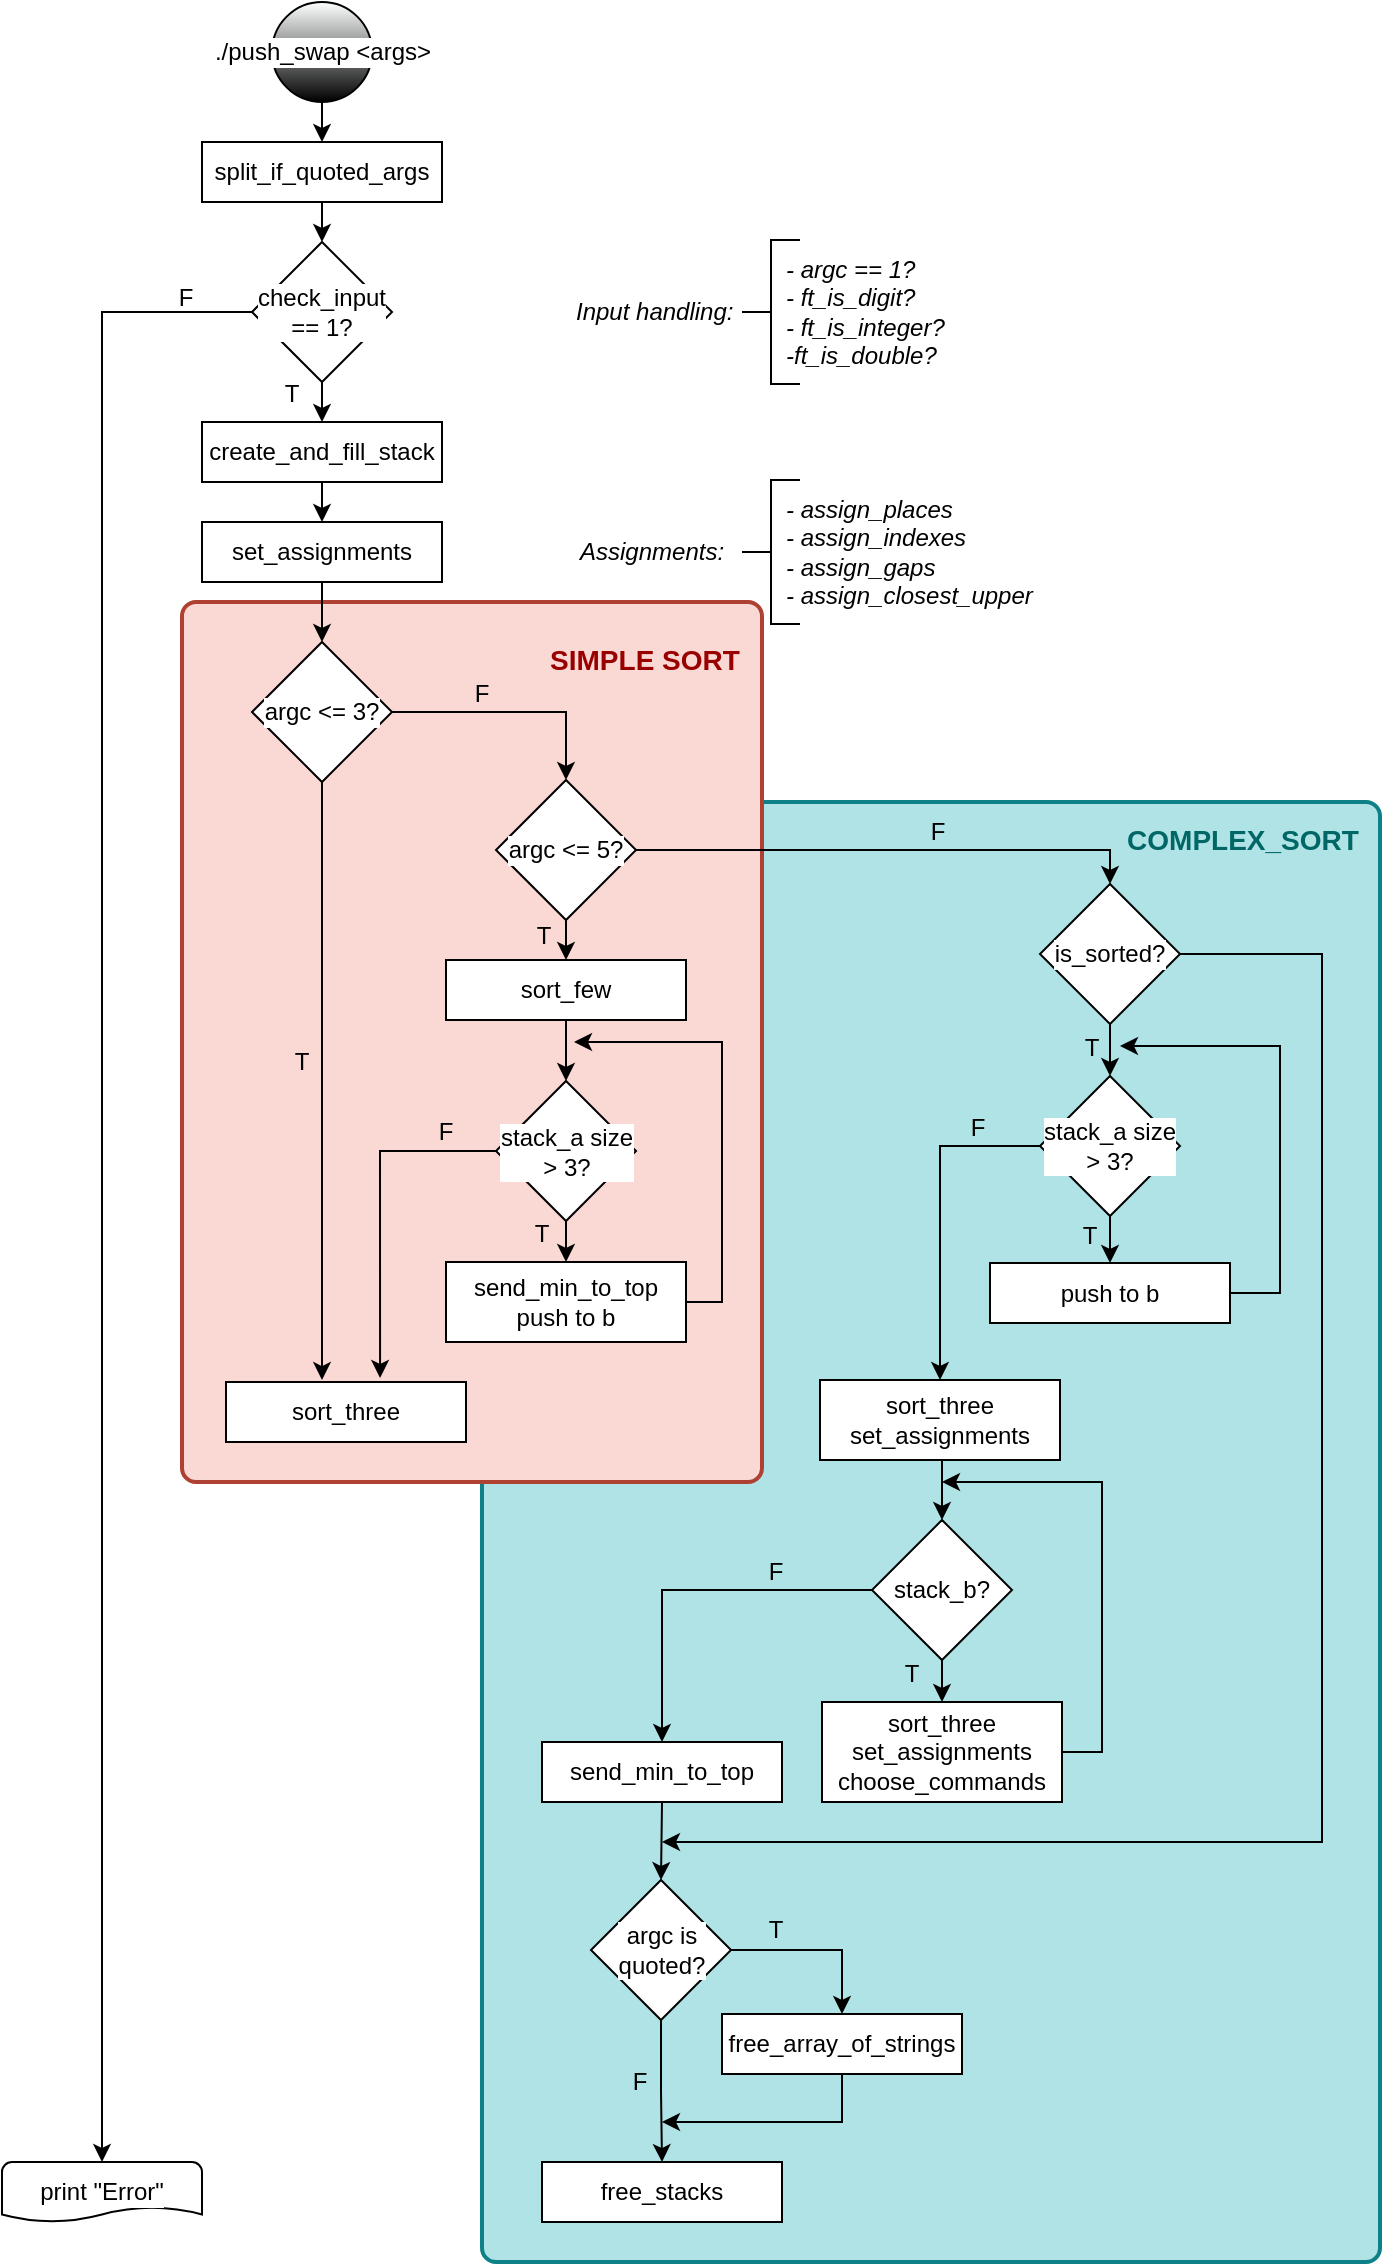 <mxfile version="21.4.0" type="device">
  <diagram name="Page-1" id="NsKaNp90tAVrkBalr9Xl">
    <mxGraphModel dx="1587" dy="1048" grid="1" gridSize="10" guides="1" tooltips="1" connect="1" arrows="1" fold="1" page="1" pageScale="1" pageWidth="827" pageHeight="1169" background="#ffffff" math="0" shadow="0">
      <root>
        <mxCell id="0" />
        <mxCell id="1" parent="0" />
        <mxCell id="noQNSdCS3jOvXwd86y0i-93" value="" style="rounded=1;whiteSpace=wrap;html=1;absoluteArcSize=1;arcSize=14;strokeWidth=2;fillColor=#b0e3e6;strokeColor=#0e8088;" vertex="1" parent="1">
          <mxGeometry x="280" y="420" width="449" height="730" as="geometry" />
        </mxCell>
        <mxCell id="noQNSdCS3jOvXwd86y0i-92" value="" style="rounded=1;whiteSpace=wrap;html=1;absoluteArcSize=1;arcSize=14;strokeWidth=2;fillColor=#fad9d5;strokeColor=#ae4132;" vertex="1" parent="1">
          <mxGeometry x="130" y="320" width="290" height="440" as="geometry" />
        </mxCell>
        <mxCell id="noQNSdCS3jOvXwd86y0i-7" style="edgeStyle=orthogonalEdgeStyle;rounded=0;orthogonalLoop=1;jettySize=auto;html=1;exitX=0.5;exitY=1;exitDx=0;exitDy=0;entryX=0.5;entryY=0;entryDx=0;entryDy=0;strokeColor=#000000;" edge="1" parent="1" target="noQNSdCS3jOvXwd86y0i-6">
          <mxGeometry relative="1" as="geometry">
            <mxPoint x="200" y="70" as="sourcePoint" />
          </mxGeometry>
        </mxCell>
        <mxCell id="noQNSdCS3jOvXwd86y0i-3" value="" style="ellipse;whiteSpace=wrap;html=1;aspect=fixed;fillColor=#feffff;fillStyle=solid;gradientColor=default;strokeColor=#000000;" vertex="1" parent="1">
          <mxGeometry x="175" y="20" width="50" height="50" as="geometry" />
        </mxCell>
        <mxCell id="noQNSdCS3jOvXwd86y0i-4" value="./push_swap &amp;lt;args&amp;gt;" style="text;strokeColor=none;align=center;fillColor=none;html=1;verticalAlign=middle;whiteSpace=wrap;rounded=0;fontColor=#000000;labelBackgroundColor=#FFFFFF;fontFamily=Helvetica;fontStyle=0" vertex="1" parent="1">
          <mxGeometry x="127.5" y="30" width="145" height="30" as="geometry" />
        </mxCell>
        <mxCell id="noQNSdCS3jOvXwd86y0i-9" style="edgeStyle=orthogonalEdgeStyle;rounded=0;orthogonalLoop=1;jettySize=auto;html=1;exitX=0.5;exitY=1;exitDx=0;exitDy=0;entryX=0.5;entryY=0;entryDx=0;entryDy=0;strokeColor=#000000;" edge="1" parent="1" source="noQNSdCS3jOvXwd86y0i-6">
          <mxGeometry relative="1" as="geometry">
            <mxPoint x="200" y="140" as="targetPoint" />
          </mxGeometry>
        </mxCell>
        <mxCell id="noQNSdCS3jOvXwd86y0i-6" value="split_if_quoted_args" style="rounded=0;whiteSpace=wrap;html=1;absoluteArcSize=1;arcSize=14;strokeWidth=1;labelBackgroundColor=#FFFFFF;fillColor=#FFFFFF;labelBorderColor=none;fontColor=#000000;strokeColor=#000000;" vertex="1" parent="1">
          <mxGeometry x="140" y="90" width="120" height="30" as="geometry" />
        </mxCell>
        <mxCell id="noQNSdCS3jOvXwd86y0i-12" style="edgeStyle=orthogonalEdgeStyle;rounded=0;orthogonalLoop=1;jettySize=auto;html=1;exitX=0.5;exitY=1;exitDx=0;exitDy=0;exitPerimeter=0;entryX=0.5;entryY=0;entryDx=0;entryDy=0;strokeColor=#000000;fontColor=#000000;" edge="1" parent="1" source="noQNSdCS3jOvXwd86y0i-10" target="noQNSdCS3jOvXwd86y0i-11">
          <mxGeometry relative="1" as="geometry" />
        </mxCell>
        <mxCell id="noQNSdCS3jOvXwd86y0i-21" style="edgeStyle=orthogonalEdgeStyle;rounded=0;orthogonalLoop=1;jettySize=auto;html=1;exitX=0;exitY=0.5;exitDx=0;exitDy=0;exitPerimeter=0;strokeColor=#000000;" edge="1" parent="1" source="noQNSdCS3jOvXwd86y0i-10" target="noQNSdCS3jOvXwd86y0i-22">
          <mxGeometry relative="1" as="geometry">
            <mxPoint x="90" y="820" as="targetPoint" />
          </mxGeometry>
        </mxCell>
        <mxCell id="noQNSdCS3jOvXwd86y0i-10" value="&lt;div&gt;check_input&lt;/div&gt;&lt;div&gt;== 1?&lt;/div&gt;" style="strokeWidth=1;html=1;shape=mxgraph.flowchart.decision;whiteSpace=wrap;fillColor=#FFFFFF;strokeColor=#000000;fontColor=#000000;rounded=0;arcSize=14;labelBackgroundColor=#FFFFFF;labelBorderColor=none;" vertex="1" parent="1">
          <mxGeometry x="165" y="140" width="70" height="70" as="geometry" />
        </mxCell>
        <mxCell id="noQNSdCS3jOvXwd86y0i-14" style="edgeStyle=orthogonalEdgeStyle;rounded=0;orthogonalLoop=1;jettySize=auto;html=1;exitX=0.5;exitY=1;exitDx=0;exitDy=0;entryX=0.5;entryY=0;entryDx=0;entryDy=0;strokeColor=#000000;" edge="1" parent="1" source="noQNSdCS3jOvXwd86y0i-11" target="noQNSdCS3jOvXwd86y0i-13">
          <mxGeometry relative="1" as="geometry" />
        </mxCell>
        <mxCell id="noQNSdCS3jOvXwd86y0i-11" value="create_and_fill_stack" style="rounded=0;whiteSpace=wrap;html=1;absoluteArcSize=1;arcSize=14;strokeWidth=1;labelBackgroundColor=#FFFFFF;fillColor=#FFFFFF;labelBorderColor=none;fontColor=#000000;strokeColor=#000000;" vertex="1" parent="1">
          <mxGeometry x="140" y="230" width="120" height="30" as="geometry" />
        </mxCell>
        <mxCell id="noQNSdCS3jOvXwd86y0i-18" style="edgeStyle=orthogonalEdgeStyle;rounded=0;orthogonalLoop=1;jettySize=auto;html=1;exitX=0.5;exitY=1;exitDx=0;exitDy=0;entryX=0.5;entryY=0;entryDx=0;entryDy=0;entryPerimeter=0;strokeColor=#000000;" edge="1" parent="1" source="noQNSdCS3jOvXwd86y0i-13" target="noQNSdCS3jOvXwd86y0i-17">
          <mxGeometry relative="1" as="geometry" />
        </mxCell>
        <mxCell id="noQNSdCS3jOvXwd86y0i-13" value="set_assignments" style="rounded=0;whiteSpace=wrap;html=1;absoluteArcSize=1;arcSize=14;strokeWidth=1;labelBackgroundColor=#FFFFFF;fillColor=#FFFFFF;labelBorderColor=none;fontColor=#000000;strokeColor=#000000;" vertex="1" parent="1">
          <mxGeometry x="140" y="280" width="120" height="30" as="geometry" />
        </mxCell>
        <mxCell id="noQNSdCS3jOvXwd86y0i-15" value="&lt;div&gt;- argc == 1?&lt;/div&gt;&lt;div&gt;- ft_is_digit?&lt;/div&gt;&lt;div&gt;- ft_is_integer?&lt;/div&gt;&lt;div&gt;-ft_is_double?&lt;br&gt;&lt;/div&gt;" style="text;strokeColor=none;align=left;fillColor=none;html=1;verticalAlign=middle;whiteSpace=wrap;rounded=0;fontColor=#000000;fontStyle=2" vertex="1" parent="1">
          <mxGeometry x="430" y="140" width="90" height="70" as="geometry" />
        </mxCell>
        <mxCell id="noQNSdCS3jOvXwd86y0i-16" value="&lt;div&gt;- assign_places&lt;/div&gt;&lt;div&gt;- assign_indexes&lt;/div&gt;&lt;div&gt;- assign_gaps&lt;/div&gt;&lt;div&gt;- assign_closest_upper&lt;br&gt;&lt;/div&gt;" style="text;strokeColor=none;align=left;fillColor=none;html=1;verticalAlign=middle;whiteSpace=wrap;rounded=0;fontColor=#000000;fontStyle=2" vertex="1" parent="1">
          <mxGeometry x="430" y="260" width="140" height="70" as="geometry" />
        </mxCell>
        <mxCell id="noQNSdCS3jOvXwd86y0i-25" style="edgeStyle=orthogonalEdgeStyle;rounded=0;orthogonalLoop=1;jettySize=auto;html=1;exitX=1;exitY=0.5;exitDx=0;exitDy=0;exitPerimeter=0;entryX=0.5;entryY=0;entryDx=0;entryDy=0;entryPerimeter=0;strokeColor=#000000;" edge="1" parent="1" source="noQNSdCS3jOvXwd86y0i-17" target="noQNSdCS3jOvXwd86y0i-24">
          <mxGeometry relative="1" as="geometry" />
        </mxCell>
        <mxCell id="noQNSdCS3jOvXwd86y0i-40" style="edgeStyle=orthogonalEdgeStyle;rounded=0;orthogonalLoop=1;jettySize=auto;html=1;exitX=0.5;exitY=1;exitDx=0;exitDy=0;exitPerimeter=0;entryX=0.4;entryY=-0.033;entryDx=0;entryDy=0;entryPerimeter=0;strokeColor=#000000;" edge="1" parent="1" source="noQNSdCS3jOvXwd86y0i-17" target="noQNSdCS3jOvXwd86y0i-32">
          <mxGeometry relative="1" as="geometry" />
        </mxCell>
        <mxCell id="noQNSdCS3jOvXwd86y0i-17" value="argc &amp;lt;= 3?" style="strokeWidth=1;html=1;shape=mxgraph.flowchart.decision;whiteSpace=wrap;fillColor=#FFFFFF;strokeColor=#000000;fontColor=#000000;rounded=0;arcSize=14;labelBackgroundColor=#FFFFFF;labelBorderColor=none;" vertex="1" parent="1">
          <mxGeometry x="165" y="340" width="70" height="70" as="geometry" />
        </mxCell>
        <mxCell id="noQNSdCS3jOvXwd86y0i-19" value="T" style="text;strokeColor=none;align=center;fillColor=none;html=1;verticalAlign=middle;whiteSpace=wrap;rounded=0;fontColor=#000000;fontStyle=0;" vertex="1" parent="1">
          <mxGeometry x="175" y="206" width="20" height="20" as="geometry" />
        </mxCell>
        <mxCell id="noQNSdCS3jOvXwd86y0i-22" value="print &quot;Error&quot;" style="strokeWidth=1;html=1;shape=mxgraph.flowchart.document2;whiteSpace=wrap;size=0.25;fillColor=#FFFFFF;strokeColor=#000000;fontColor=#000000;rounded=0;arcSize=14;labelBackgroundColor=#FFFFFF;labelBorderColor=none;" vertex="1" parent="1">
          <mxGeometry x="40" y="1100" width="100" height="30" as="geometry" />
        </mxCell>
        <mxCell id="noQNSdCS3jOvXwd86y0i-23" value="F" style="text;strokeColor=none;align=center;fillColor=none;html=1;verticalAlign=middle;whiteSpace=wrap;rounded=0;fontColor=#000000;fontStyle=0;" vertex="1" parent="1">
          <mxGeometry x="122" y="158" width="20" height="20" as="geometry" />
        </mxCell>
        <mxCell id="noQNSdCS3jOvXwd86y0i-35" style="edgeStyle=orthogonalEdgeStyle;rounded=0;orthogonalLoop=1;jettySize=auto;html=1;exitX=0.5;exitY=1;exitDx=0;exitDy=0;exitPerimeter=0;entryX=0.5;entryY=0;entryDx=0;entryDy=0;strokeColor=#000000;" edge="1" parent="1" source="noQNSdCS3jOvXwd86y0i-24" target="noQNSdCS3jOvXwd86y0i-26">
          <mxGeometry relative="1" as="geometry" />
        </mxCell>
        <mxCell id="noQNSdCS3jOvXwd86y0i-64" style="edgeStyle=orthogonalEdgeStyle;rounded=0;orthogonalLoop=1;jettySize=auto;html=1;exitX=1;exitY=0.5;exitDx=0;exitDy=0;exitPerimeter=0;entryX=0.5;entryY=0;entryDx=0;entryDy=0;entryPerimeter=0;strokeColor=#000000;" edge="1" parent="1" source="noQNSdCS3jOvXwd86y0i-24" target="noQNSdCS3jOvXwd86y0i-47">
          <mxGeometry relative="1" as="geometry">
            <Array as="points">
              <mxPoint x="594" y="444" />
            </Array>
          </mxGeometry>
        </mxCell>
        <mxCell id="noQNSdCS3jOvXwd86y0i-24" value="argc &amp;lt;= 5?" style="strokeWidth=1;html=1;shape=mxgraph.flowchart.decision;whiteSpace=wrap;fillColor=#FFFFFF;strokeColor=#000000;fontColor=#000000;rounded=0;arcSize=14;labelBackgroundColor=#FFFFFF;labelBorderColor=none;" vertex="1" parent="1">
          <mxGeometry x="287" y="409" width="70" height="70" as="geometry" />
        </mxCell>
        <mxCell id="noQNSdCS3jOvXwd86y0i-34" style="edgeStyle=orthogonalEdgeStyle;rounded=0;orthogonalLoop=1;jettySize=auto;html=1;exitX=0.5;exitY=1;exitDx=0;exitDy=0;entryX=0.5;entryY=0;entryDx=0;entryDy=0;entryPerimeter=0;strokeColor=#000000;" edge="1" parent="1" source="noQNSdCS3jOvXwd86y0i-26" target="noQNSdCS3jOvXwd86y0i-29">
          <mxGeometry relative="1" as="geometry" />
        </mxCell>
        <mxCell id="noQNSdCS3jOvXwd86y0i-26" value="sort_few" style="rounded=0;whiteSpace=wrap;html=1;absoluteArcSize=1;arcSize=14;strokeWidth=1;labelBackgroundColor=#FFFFFF;fillColor=#FFFFFF;labelBorderColor=none;fontColor=#000000;strokeColor=#000000;" vertex="1" parent="1">
          <mxGeometry x="262" y="499" width="120" height="30" as="geometry" />
        </mxCell>
        <mxCell id="noQNSdCS3jOvXwd86y0i-27" value="T" style="text;strokeColor=none;align=center;fillColor=none;html=1;verticalAlign=middle;whiteSpace=wrap;rounded=0;fontColor=#000000;fontStyle=0;" vertex="1" parent="1">
          <mxGeometry x="180" y="540" width="20" height="20" as="geometry" />
        </mxCell>
        <mxCell id="noQNSdCS3jOvXwd86y0i-28" value="F" style="text;strokeColor=none;align=center;fillColor=none;html=1;verticalAlign=middle;whiteSpace=wrap;rounded=0;fontColor=#000000;fontStyle=0;" vertex="1" parent="1">
          <mxGeometry x="270" y="356" width="20" height="20" as="geometry" />
        </mxCell>
        <mxCell id="noQNSdCS3jOvXwd86y0i-36" style="edgeStyle=orthogonalEdgeStyle;rounded=0;orthogonalLoop=1;jettySize=auto;html=1;exitX=0.5;exitY=1;exitDx=0;exitDy=0;exitPerimeter=0;entryX=0.5;entryY=0;entryDx=0;entryDy=0;strokeColor=#000000;" edge="1" parent="1" source="noQNSdCS3jOvXwd86y0i-29" target="noQNSdCS3jOvXwd86y0i-31">
          <mxGeometry relative="1" as="geometry" />
        </mxCell>
        <mxCell id="noQNSdCS3jOvXwd86y0i-41" style="edgeStyle=orthogonalEdgeStyle;rounded=0;orthogonalLoop=1;jettySize=auto;html=1;exitX=0;exitY=0.5;exitDx=0;exitDy=0;exitPerimeter=0;strokeColor=#000000;entryX=0.642;entryY=-0.067;entryDx=0;entryDy=0;entryPerimeter=0;" edge="1" parent="1" source="noQNSdCS3jOvXwd86y0i-29" target="noQNSdCS3jOvXwd86y0i-32">
          <mxGeometry relative="1" as="geometry">
            <mxPoint x="226" y="690" as="targetPoint" />
          </mxGeometry>
        </mxCell>
        <mxCell id="noQNSdCS3jOvXwd86y0i-29" value="stack_a size&lt;br&gt;&amp;gt; 3?" style="strokeWidth=1;shape=mxgraph.flowchart.decision;fillColor=#FFFFFF;strokeColor=#000000;fontColor=#000000;rounded=0;arcSize=14;labelBackgroundColor=#FFFFFF;labelBorderColor=none;html=1;spacing=0;" vertex="1" parent="1">
          <mxGeometry x="287" y="559.5" width="70" height="70" as="geometry" />
        </mxCell>
        <mxCell id="noQNSdCS3jOvXwd86y0i-59" style="edgeStyle=orthogonalEdgeStyle;rounded=0;orthogonalLoop=1;jettySize=auto;html=1;exitX=1;exitY=0.5;exitDx=0;exitDy=0;strokeColor=#000000;" edge="1" parent="1" source="noQNSdCS3jOvXwd86y0i-31">
          <mxGeometry relative="1" as="geometry">
            <mxPoint x="326" y="540" as="targetPoint" />
            <Array as="points">
              <mxPoint x="400" y="670" />
              <mxPoint x="400" y="540" />
            </Array>
          </mxGeometry>
        </mxCell>
        <mxCell id="noQNSdCS3jOvXwd86y0i-31" value="&lt;div&gt;send_min_to_top&lt;/div&gt;&lt;div&gt;push to b&lt;br&gt;&lt;/div&gt;" style="rounded=0;whiteSpace=wrap;html=1;absoluteArcSize=1;arcSize=14;strokeWidth=1;labelBackgroundColor=#FFFFFF;fillColor=#FFFFFF;labelBorderColor=none;fontColor=#000000;strokeColor=#000000;" vertex="1" parent="1">
          <mxGeometry x="262" y="650" width="120" height="40" as="geometry" />
        </mxCell>
        <mxCell id="noQNSdCS3jOvXwd86y0i-32" value="&lt;div&gt;sort_three&lt;/div&gt;" style="rounded=0;whiteSpace=wrap;html=1;absoluteArcSize=1;arcSize=14;strokeWidth=1;labelBackgroundColor=#FFFFFF;fillColor=#FFFFFF;labelBorderColor=none;fontColor=#000000;strokeColor=#000000;" vertex="1" parent="1">
          <mxGeometry x="152" y="710" width="120" height="30" as="geometry" />
        </mxCell>
        <mxCell id="noQNSdCS3jOvXwd86y0i-37" value="T" style="text;strokeColor=none;align=center;fillColor=none;html=1;verticalAlign=middle;whiteSpace=wrap;rounded=0;fontColor=#000000;fontStyle=0;" vertex="1" parent="1">
          <mxGeometry x="300" y="625.5" width="20" height="20" as="geometry" />
        </mxCell>
        <mxCell id="noQNSdCS3jOvXwd86y0i-42" value="T" style="text;strokeColor=none;align=center;fillColor=none;html=1;verticalAlign=middle;whiteSpace=wrap;rounded=0;fontColor=#000000;fontStyle=0;" vertex="1" parent="1">
          <mxGeometry x="301" y="477" width="20" height="20" as="geometry" />
        </mxCell>
        <mxCell id="noQNSdCS3jOvXwd86y0i-43" value="F" style="text;strokeColor=none;align=center;fillColor=none;html=1;verticalAlign=middle;whiteSpace=wrap;rounded=0;fontColor=#000000;fontStyle=0;" vertex="1" parent="1">
          <mxGeometry x="252" y="575" width="20" height="20" as="geometry" />
        </mxCell>
        <mxCell id="noQNSdCS3jOvXwd86y0i-52" style="edgeStyle=orthogonalEdgeStyle;rounded=0;orthogonalLoop=1;jettySize=auto;html=1;exitX=1;exitY=0.5;exitDx=0;exitDy=0;strokeColor=#000000;" edge="1" parent="1" source="noQNSdCS3jOvXwd86y0i-46">
          <mxGeometry relative="1" as="geometry">
            <mxPoint x="599" y="542" as="targetPoint" />
            <Array as="points">
              <mxPoint x="679" y="666" />
              <mxPoint x="679" y="542" />
            </Array>
          </mxGeometry>
        </mxCell>
        <mxCell id="noQNSdCS3jOvXwd86y0i-46" value="push to b" style="rounded=0;whiteSpace=wrap;html=1;absoluteArcSize=1;arcSize=14;strokeWidth=1;labelBackgroundColor=#FFFFFF;fillColor=#FFFFFF;labelBorderColor=none;fontColor=#000000;strokeColor=#000000;" vertex="1" parent="1">
          <mxGeometry x="534" y="650.5" width="120" height="30" as="geometry" />
        </mxCell>
        <mxCell id="noQNSdCS3jOvXwd86y0i-50" style="edgeStyle=orthogonalEdgeStyle;rounded=0;orthogonalLoop=1;jettySize=auto;html=1;exitX=0.5;exitY=1;exitDx=0;exitDy=0;exitPerimeter=0;entryX=0.5;entryY=0;entryDx=0;entryDy=0;entryPerimeter=0;strokeColor=#000000;" edge="1" parent="1" source="noQNSdCS3jOvXwd86y0i-47" target="noQNSdCS3jOvXwd86y0i-49">
          <mxGeometry relative="1" as="geometry" />
        </mxCell>
        <mxCell id="noQNSdCS3jOvXwd86y0i-63" style="edgeStyle=orthogonalEdgeStyle;rounded=0;orthogonalLoop=1;jettySize=auto;html=1;exitX=1;exitY=0.5;exitDx=0;exitDy=0;exitPerimeter=0;strokeColor=#000000;" edge="1" parent="1" source="noQNSdCS3jOvXwd86y0i-47">
          <mxGeometry relative="1" as="geometry">
            <mxPoint x="370" y="940" as="targetPoint" />
            <Array as="points">
              <mxPoint x="700" y="496" />
              <mxPoint x="700" y="940" />
            </Array>
          </mxGeometry>
        </mxCell>
        <mxCell id="noQNSdCS3jOvXwd86y0i-47" value="is_sorted?" style="strokeWidth=1;html=1;shape=mxgraph.flowchart.decision;whiteSpace=wrap;fillColor=#FFFFFF;strokeColor=#000000;fontColor=#000000;rounded=0;arcSize=14;labelBackgroundColor=#FFFFFF;labelBorderColor=none;" vertex="1" parent="1">
          <mxGeometry x="559" y="461" width="70" height="70" as="geometry" />
        </mxCell>
        <mxCell id="noQNSdCS3jOvXwd86y0i-48" value="SIMPLE SORT" style="text;strokeColor=none;align=center;fillColor=none;html=1;verticalAlign=middle;rounded=0;fontColor=#990000;fontStyle=1;fontSize=14;" vertex="1" parent="1">
          <mxGeometry x="295.5" y="339" width="130" height="20" as="geometry" />
        </mxCell>
        <mxCell id="noQNSdCS3jOvXwd86y0i-51" style="edgeStyle=orthogonalEdgeStyle;rounded=0;orthogonalLoop=1;jettySize=auto;html=1;exitX=0.5;exitY=1;exitDx=0;exitDy=0;exitPerimeter=0;entryX=0.5;entryY=0;entryDx=0;entryDy=0;strokeColor=#000000;" edge="1" parent="1" source="noQNSdCS3jOvXwd86y0i-49" target="noQNSdCS3jOvXwd86y0i-46">
          <mxGeometry relative="1" as="geometry" />
        </mxCell>
        <mxCell id="noQNSdCS3jOvXwd86y0i-54" style="edgeStyle=orthogonalEdgeStyle;rounded=0;orthogonalLoop=1;jettySize=auto;html=1;exitX=0;exitY=0.5;exitDx=0;exitDy=0;exitPerimeter=0;strokeColor=#000000;entryX=0.5;entryY=0;entryDx=0;entryDy=0;" edge="1" parent="1" source="noQNSdCS3jOvXwd86y0i-49" target="noQNSdCS3jOvXwd86y0i-57">
          <mxGeometry relative="1" as="geometry">
            <mxPoint x="499" y="660" as="targetPoint" />
          </mxGeometry>
        </mxCell>
        <mxCell id="noQNSdCS3jOvXwd86y0i-49" value="&lt;div&gt;stack_a size&lt;/div&gt;&lt;div&gt;&amp;gt; 3?&lt;br&gt;&lt;/div&gt;" style="strokeWidth=1;html=1;shape=mxgraph.flowchart.decision;whiteSpace=wrap;fillColor=#FFFFFF;strokeColor=#000000;fontColor=#000000;rounded=0;arcSize=14;labelBackgroundColor=#FFFFFF;labelBorderColor=none;" vertex="1" parent="1">
          <mxGeometry x="559" y="557" width="70" height="70" as="geometry" />
        </mxCell>
        <mxCell id="noQNSdCS3jOvXwd86y0i-70" style="edgeStyle=orthogonalEdgeStyle;rounded=0;orthogonalLoop=1;jettySize=auto;html=1;exitX=0.5;exitY=1;exitDx=0;exitDy=0;entryX=0.5;entryY=0;entryDx=0;entryDy=0;entryPerimeter=0;fontSize=11;align=center;fillColor=none;strokeColor=#000000;fontColor=default;gradientColor=none;fontStyle=2;" edge="1" parent="1" source="noQNSdCS3jOvXwd86y0i-57" target="noQNSdCS3jOvXwd86y0i-68">
          <mxGeometry relative="1" as="geometry" />
        </mxCell>
        <mxCell id="noQNSdCS3jOvXwd86y0i-57" value="&lt;div&gt;sort_three&lt;br&gt;&lt;/div&gt;&lt;div&gt;set_assignments&lt;br&gt;&lt;/div&gt;" style="rounded=0;whiteSpace=wrap;html=1;absoluteArcSize=1;arcSize=14;strokeWidth=1;labelBackgroundColor=#FFFFFF;fillColor=#FFFFFF;labelBorderColor=none;fontColor=#000000;strokeColor=#000000;" vertex="1" parent="1">
          <mxGeometry x="449" y="709" width="120" height="40" as="geometry" />
        </mxCell>
        <mxCell id="noQNSdCS3jOvXwd86y0i-58" value="T" style="text;strokeColor=none;align=center;fillColor=none;html=1;verticalAlign=middle;whiteSpace=wrap;rounded=0;fontColor=#000000;fontStyle=0;" vertex="1" parent="1">
          <mxGeometry x="574" y="626.5" width="20" height="20" as="geometry" />
        </mxCell>
        <mxCell id="noQNSdCS3jOvXwd86y0i-60" value="F" style="text;strokeColor=none;align=center;fillColor=none;html=1;verticalAlign=middle;whiteSpace=wrap;rounded=0;fontColor=#000000;fontStyle=0;" vertex="1" parent="1">
          <mxGeometry x="518" y="573" width="20" height="20" as="geometry" />
        </mxCell>
        <mxCell id="noQNSdCS3jOvXwd86y0i-61" value="T" style="text;strokeColor=none;align=center;fillColor=none;html=1;verticalAlign=middle;whiteSpace=wrap;rounded=0;fontColor=#000000;fontStyle=0;" vertex="1" parent="1">
          <mxGeometry x="575" y="532.5" width="20" height="20" as="geometry" />
        </mxCell>
        <mxCell id="noQNSdCS3jOvXwd86y0i-65" value="F" style="text;strokeColor=none;align=center;fillColor=none;html=1;verticalAlign=middle;whiteSpace=wrap;rounded=0;fontColor=#000000;fontStyle=0;" vertex="1" parent="1">
          <mxGeometry x="498" y="425" width="20" height="20" as="geometry" />
        </mxCell>
        <mxCell id="noQNSdCS3jOvXwd86y0i-67" value="Assignments:" style="text;strokeColor=none;align=left;fillColor=none;html=1;verticalAlign=middle;whiteSpace=wrap;rounded=0;fontColor=#000000;fontStyle=2;horizontal=1;" vertex="1" parent="1">
          <mxGeometry x="327" y="290" width="110" height="10" as="geometry" />
        </mxCell>
        <mxCell id="noQNSdCS3jOvXwd86y0i-72" style="edgeStyle=orthogonalEdgeStyle;rounded=0;orthogonalLoop=1;jettySize=auto;html=1;exitX=0.5;exitY=1;exitDx=0;exitDy=0;exitPerimeter=0;entryX=0.5;entryY=0;entryDx=0;entryDy=0;strokeColor=#000000;" edge="1" parent="1" source="noQNSdCS3jOvXwd86y0i-68" target="noQNSdCS3jOvXwd86y0i-69">
          <mxGeometry relative="1" as="geometry" />
        </mxCell>
        <mxCell id="noQNSdCS3jOvXwd86y0i-77" style="edgeStyle=orthogonalEdgeStyle;rounded=0;orthogonalLoop=1;jettySize=auto;html=1;exitX=0;exitY=0.5;exitDx=0;exitDy=0;exitPerimeter=0;entryX=0.5;entryY=0;entryDx=0;entryDy=0;strokeColor=#000000;" edge="1" parent="1" source="noQNSdCS3jOvXwd86y0i-68" target="noQNSdCS3jOvXwd86y0i-76">
          <mxGeometry relative="1" as="geometry">
            <mxPoint x="370" y="814" as="targetPoint" />
          </mxGeometry>
        </mxCell>
        <mxCell id="noQNSdCS3jOvXwd86y0i-68" value="stack_b?" style="strokeWidth=1;html=1;shape=mxgraph.flowchart.decision;whiteSpace=wrap;fillColor=#FFFFFF;strokeColor=#000000;fontColor=#000000;rounded=0;arcSize=14;labelBackgroundColor=#FFFFFF;labelBorderColor=none;" vertex="1" parent="1">
          <mxGeometry x="475" y="779" width="70" height="70" as="geometry" />
        </mxCell>
        <mxCell id="noQNSdCS3jOvXwd86y0i-78" style="edgeStyle=orthogonalEdgeStyle;rounded=0;orthogonalLoop=1;jettySize=auto;html=1;exitX=1;exitY=0.5;exitDx=0;exitDy=0;strokeColor=#000000;" edge="1" parent="1" source="noQNSdCS3jOvXwd86y0i-69">
          <mxGeometry relative="1" as="geometry">
            <mxPoint x="510" y="760" as="targetPoint" />
            <Array as="points">
              <mxPoint x="590" y="895" />
              <mxPoint x="590" y="760" />
              <mxPoint x="530" y="760" />
            </Array>
          </mxGeometry>
        </mxCell>
        <mxCell id="noQNSdCS3jOvXwd86y0i-69" value="&lt;div&gt;sort_three&lt;br&gt;&lt;/div&gt;&lt;div&gt;set_assignments&lt;/div&gt;&lt;div&gt;choose_commands&lt;br&gt;&lt;/div&gt;" style="rounded=0;whiteSpace=wrap;html=1;absoluteArcSize=1;arcSize=14;strokeWidth=1;labelBackgroundColor=#FFFFFF;fillColor=#FFFFFF;labelBorderColor=none;fontColor=#000000;strokeColor=#000000;" vertex="1" parent="1">
          <mxGeometry x="450" y="870" width="120" height="50" as="geometry" />
        </mxCell>
        <mxCell id="noQNSdCS3jOvXwd86y0i-74" value="T" style="text;strokeColor=none;align=center;fillColor=none;html=1;verticalAlign=middle;whiteSpace=wrap;rounded=0;fontColor=#000000;fontStyle=0;" vertex="1" parent="1">
          <mxGeometry x="485" y="846" width="20" height="20" as="geometry" />
        </mxCell>
        <mxCell id="noQNSdCS3jOvXwd86y0i-83" style="edgeStyle=orthogonalEdgeStyle;rounded=0;orthogonalLoop=1;jettySize=auto;html=1;exitX=0.5;exitY=1;exitDx=0;exitDy=0;entryX=0.5;entryY=0;entryDx=0;entryDy=0;entryPerimeter=0;strokeColor=#000000;" edge="1" parent="1" source="noQNSdCS3jOvXwd86y0i-76" target="noQNSdCS3jOvXwd86y0i-82">
          <mxGeometry relative="1" as="geometry" />
        </mxCell>
        <mxCell id="noQNSdCS3jOvXwd86y0i-76" value="send_min_to_top" style="rounded=0;whiteSpace=wrap;html=1;absoluteArcSize=1;arcSize=14;strokeWidth=1;labelBackgroundColor=#FFFFFF;fillColor=#FFFFFF;labelBorderColor=none;fontColor=#000000;strokeColor=#000000;" vertex="1" parent="1">
          <mxGeometry x="310" y="890" width="120" height="30" as="geometry" />
        </mxCell>
        <mxCell id="noQNSdCS3jOvXwd86y0i-79" value="F" style="text;strokeColor=none;align=center;fillColor=none;html=1;verticalAlign=middle;whiteSpace=wrap;rounded=0;fontColor=#000000;fontStyle=0;" vertex="1" parent="1">
          <mxGeometry x="417" y="795" width="20" height="20" as="geometry" />
        </mxCell>
        <mxCell id="noQNSdCS3jOvXwd86y0i-80" value="&lt;div&gt;free_stacks&lt;br&gt;&lt;/div&gt;" style="rounded=0;whiteSpace=wrap;html=1;absoluteArcSize=1;arcSize=14;strokeWidth=1;labelBackgroundColor=#FFFFFF;fillColor=#FFFFFF;labelBorderColor=none;fontColor=#000000;strokeColor=#000000;" vertex="1" parent="1">
          <mxGeometry x="310" y="1100" width="120" height="30" as="geometry" />
        </mxCell>
        <mxCell id="noQNSdCS3jOvXwd86y0i-85" style="edgeStyle=orthogonalEdgeStyle;rounded=0;orthogonalLoop=1;jettySize=auto;html=1;exitX=0.5;exitY=1;exitDx=0;exitDy=0;exitPerimeter=0;entryX=0.5;entryY=0;entryDx=0;entryDy=0;strokeColor=#000000;" edge="1" parent="1" source="noQNSdCS3jOvXwd86y0i-82" target="noQNSdCS3jOvXwd86y0i-80">
          <mxGeometry relative="1" as="geometry" />
        </mxCell>
        <mxCell id="noQNSdCS3jOvXwd86y0i-88" style="edgeStyle=orthogonalEdgeStyle;rounded=0;orthogonalLoop=1;jettySize=auto;html=1;exitX=1;exitY=0.5;exitDx=0;exitDy=0;exitPerimeter=0;strokeColor=#000000;entryX=0.5;entryY=0;entryDx=0;entryDy=0;" edge="1" parent="1" source="noQNSdCS3jOvXwd86y0i-82" target="noQNSdCS3jOvXwd86y0i-84">
          <mxGeometry relative="1" as="geometry">
            <mxPoint x="460" y="994" as="targetPoint" />
          </mxGeometry>
        </mxCell>
        <mxCell id="noQNSdCS3jOvXwd86y0i-82" value="&lt;div&gt;argc is&lt;/div&gt;&lt;div&gt;quoted?&lt;br&gt;&lt;/div&gt;" style="strokeWidth=1;html=1;shape=mxgraph.flowchart.decision;whiteSpace=wrap;fillColor=#FFFFFF;strokeColor=#000000;fontColor=#000000;rounded=0;arcSize=14;labelBackgroundColor=#FFFFFF;labelBorderColor=none;" vertex="1" parent="1">
          <mxGeometry x="334.5" y="959" width="70" height="70" as="geometry" />
        </mxCell>
        <mxCell id="noQNSdCS3jOvXwd86y0i-89" style="edgeStyle=orthogonalEdgeStyle;rounded=0;orthogonalLoop=1;jettySize=auto;html=1;exitX=0.5;exitY=1;exitDx=0;exitDy=0;strokeColor=#000000;" edge="1" parent="1" source="noQNSdCS3jOvXwd86y0i-84">
          <mxGeometry relative="1" as="geometry">
            <mxPoint x="370" y="1080" as="targetPoint" />
            <Array as="points">
              <mxPoint x="460" y="1080" />
            </Array>
          </mxGeometry>
        </mxCell>
        <mxCell id="noQNSdCS3jOvXwd86y0i-84" value="free_array_of_strings" style="rounded=0;whiteSpace=wrap;html=1;absoluteArcSize=1;arcSize=14;strokeWidth=1;labelBackgroundColor=#FFFFFF;fillColor=#FFFFFF;labelBorderColor=none;fontColor=#000000;strokeColor=#000000;" vertex="1" parent="1">
          <mxGeometry x="400" y="1026" width="120" height="30" as="geometry" />
        </mxCell>
        <mxCell id="noQNSdCS3jOvXwd86y0i-90" value="T" style="text;strokeColor=none;align=center;fillColor=none;html=1;verticalAlign=middle;whiteSpace=wrap;rounded=0;fontColor=#000000;fontStyle=0;" vertex="1" parent="1">
          <mxGeometry x="417" y="974" width="20" height="20" as="geometry" />
        </mxCell>
        <mxCell id="noQNSdCS3jOvXwd86y0i-91" value="F" style="text;strokeColor=none;align=center;fillColor=none;html=1;verticalAlign=middle;whiteSpace=wrap;rounded=0;fontColor=#000000;fontStyle=0;" vertex="1" parent="1">
          <mxGeometry x="349" y="1050" width="20" height="20" as="geometry" />
        </mxCell>
        <mxCell id="noQNSdCS3jOvXwd86y0i-94" value="COMPLEX_SORT" style="text;strokeColor=none;align=center;fillColor=none;html=1;verticalAlign=middle;rounded=0;fontColor=#006666;fontStyle=1;fontSize=14;" vertex="1" parent="1">
          <mxGeometry x="595" y="429" width="130" height="20" as="geometry" />
        </mxCell>
        <mxCell id="noQNSdCS3jOvXwd86y0i-96" value="" style="strokeWidth=1;html=1;shape=mxgraph.flowchart.annotation_2;align=left;labelPosition=right;pointerEvents=1;strokeColor=#000000;" vertex="1" parent="1">
          <mxGeometry x="410" y="259" width="29" height="72" as="geometry" />
        </mxCell>
        <mxCell id="noQNSdCS3jOvXwd86y0i-97" value="" style="strokeWidth=1;html=1;shape=mxgraph.flowchart.annotation_2;align=left;labelPosition=right;pointerEvents=1;strokeColor=#000000;" vertex="1" parent="1">
          <mxGeometry x="410" y="139" width="29" height="72" as="geometry" />
        </mxCell>
        <mxCell id="noQNSdCS3jOvXwd86y0i-98" value="Input handling:" style="text;strokeColor=none;align=left;fillColor=none;html=1;verticalAlign=middle;whiteSpace=wrap;rounded=0;fontColor=#000000;fontStyle=2;horizontal=1;" vertex="1" parent="1">
          <mxGeometry x="325" y="170" width="110" height="10" as="geometry" />
        </mxCell>
      </root>
    </mxGraphModel>
  </diagram>
</mxfile>
